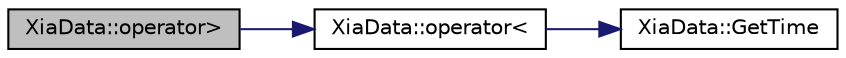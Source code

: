 digraph "XiaData::operator&gt;"
{
  edge [fontname="Helvetica",fontsize="10",labelfontname="Helvetica",labelfontsize="10"];
  node [fontname="Helvetica",fontsize="10",shape=record];
  rankdir="LR";
  Node1 [label="XiaData::operator\>",height=0.2,width=0.4,color="black", fillcolor="grey75", style="filled", fontcolor="black"];
  Node1 -> Node2 [color="midnightblue",fontsize="10",style="solid",fontname="Helvetica"];
  Node2 [label="XiaData::operator\<",height=0.2,width=0.4,color="black", fillcolor="white", style="filled",URL="$d2/ddd/class_xia_data.html#ace673de3bcc8e16fb7d1159832dfeb1b",tooltip="The less than operator that compares if the time of the current class is less than the time of the co..."];
  Node2 -> Node3 [color="midnightblue",fontsize="10",style="solid",fontname="Helvetica"];
  Node3 [label="XiaData::GetTime",height=0.2,width=0.4,color="black", fillcolor="white", style="filled",URL="$d2/ddd/class_xia_data.html#ac11c489cabed7180f6516d724d387a56"];
}
